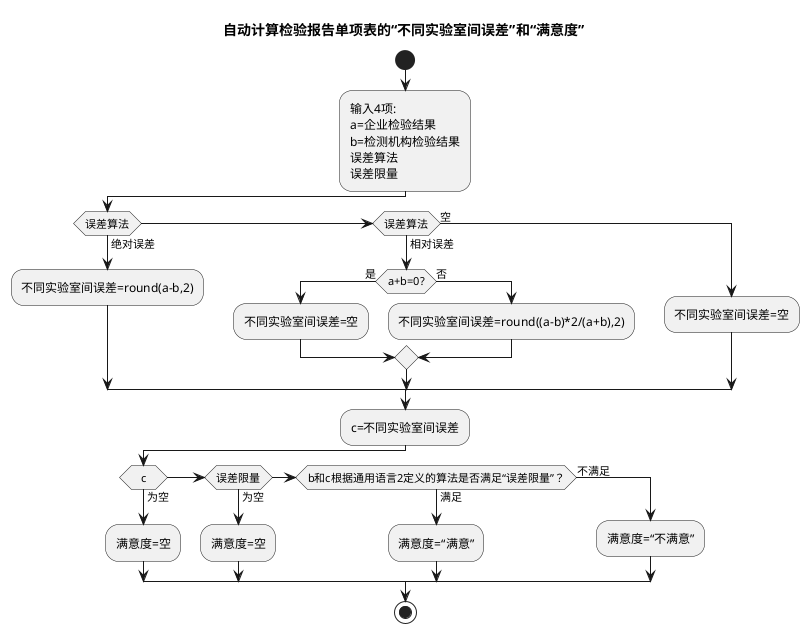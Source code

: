 @startuml
title 自动计算检验报告单项表的“不同实验室间误差”和“满意度”
start
:输入4项:\na=企业检验结果\nb=检测机构检验结果\n误差算法\n误差限量;
if (误差算法) then (绝对误差)
:不同实验室间误差=round(a-b,2);
elseif (误差算法) then (相对误差)
if (a+b=0?) then (是)
:不同实验室间误差=空;
else(否)
:不同实验室间误差=round((a-b)*2/(a+b),2);
endif
else(空)
:不同实验室间误差=空;
endif
:c=不同实验室间误差;
if (c) then (为空)
:满意度=空;
elseif(误差限量) then (为空)
:满意度=空;
elseif(b和c根据通用语言2定义的算法是否满足“误差限量”？) then (满足)
:满意度=“满意”;
else(不满足)
:满意度=“不满意”;
endif
stop
@enduml